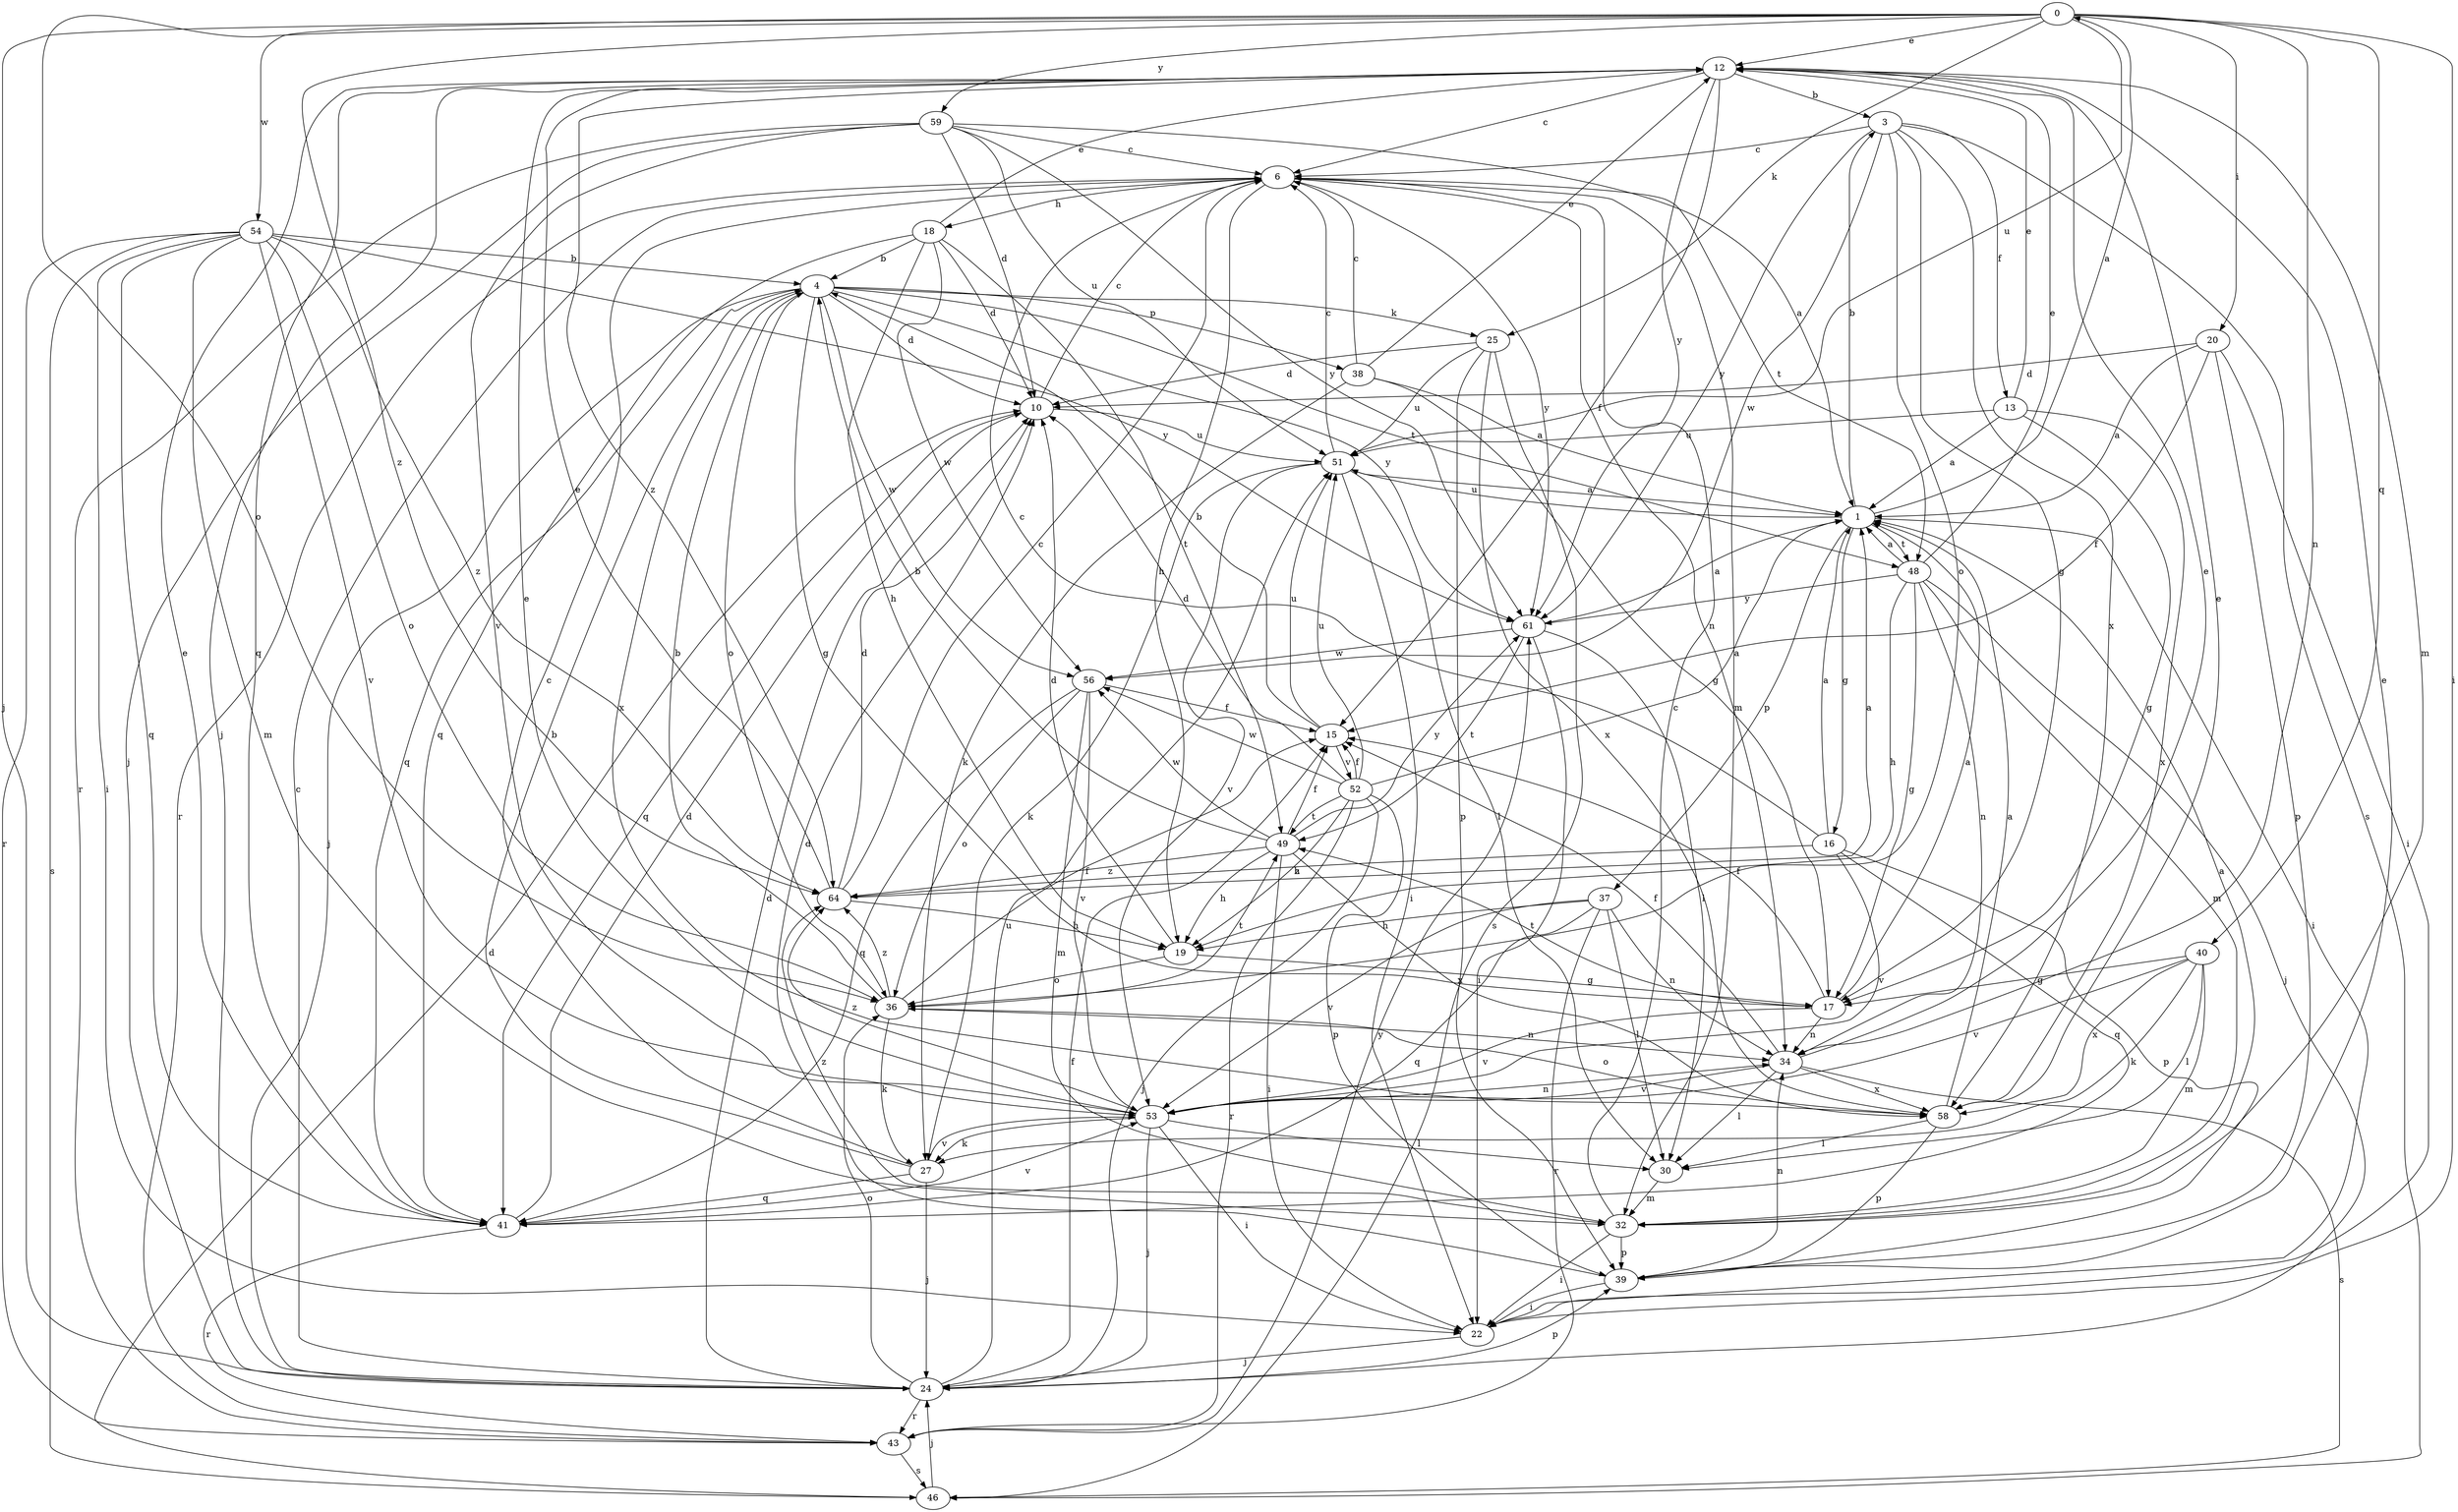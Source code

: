 strict digraph  {
0;
1;
3;
4;
6;
10;
12;
13;
15;
16;
17;
18;
19;
20;
22;
24;
25;
27;
30;
32;
34;
36;
37;
38;
39;
40;
41;
43;
46;
48;
49;
51;
52;
53;
54;
56;
58;
59;
61;
64;
0 -> 12  [label=e];
0 -> 20  [label=i];
0 -> 22  [label=i];
0 -> 24  [label=j];
0 -> 25  [label=k];
0 -> 34  [label=n];
0 -> 36  [label=o];
0 -> 40  [label=q];
0 -> 51  [label=u];
0 -> 54  [label=w];
0 -> 59  [label=y];
0 -> 64  [label=z];
1 -> 0  [label=a];
1 -> 3  [label=b];
1 -> 16  [label=g];
1 -> 22  [label=i];
1 -> 37  [label=p];
1 -> 48  [label=t];
1 -> 51  [label=u];
3 -> 6  [label=c];
3 -> 13  [label=f];
3 -> 17  [label=g];
3 -> 36  [label=o];
3 -> 46  [label=s];
3 -> 56  [label=w];
3 -> 58  [label=x];
3 -> 61  [label=y];
4 -> 10  [label=d];
4 -> 17  [label=g];
4 -> 24  [label=j];
4 -> 25  [label=k];
4 -> 36  [label=o];
4 -> 38  [label=p];
4 -> 41  [label=q];
4 -> 48  [label=t];
4 -> 56  [label=w];
4 -> 58  [label=x];
4 -> 61  [label=y];
6 -> 18  [label=h];
6 -> 19  [label=h];
6 -> 32  [label=m];
6 -> 34  [label=n];
6 -> 43  [label=r];
6 -> 48  [label=t];
6 -> 61  [label=y];
10 -> 6  [label=c];
10 -> 41  [label=q];
10 -> 51  [label=u];
12 -> 3  [label=b];
12 -> 6  [label=c];
12 -> 15  [label=f];
12 -> 24  [label=j];
12 -> 32  [label=m];
12 -> 41  [label=q];
12 -> 61  [label=y];
12 -> 64  [label=z];
13 -> 1  [label=a];
13 -> 12  [label=e];
13 -> 17  [label=g];
13 -> 51  [label=u];
13 -> 58  [label=x];
15 -> 4  [label=b];
15 -> 51  [label=u];
15 -> 52  [label=v];
16 -> 1  [label=a];
16 -> 6  [label=c];
16 -> 39  [label=p];
16 -> 41  [label=q];
16 -> 53  [label=v];
16 -> 64  [label=z];
17 -> 1  [label=a];
17 -> 15  [label=f];
17 -> 34  [label=n];
17 -> 49  [label=t];
17 -> 53  [label=v];
18 -> 4  [label=b];
18 -> 10  [label=d];
18 -> 12  [label=e];
18 -> 19  [label=h];
18 -> 41  [label=q];
18 -> 49  [label=t];
18 -> 56  [label=w];
19 -> 10  [label=d];
19 -> 17  [label=g];
19 -> 36  [label=o];
20 -> 1  [label=a];
20 -> 10  [label=d];
20 -> 15  [label=f];
20 -> 22  [label=i];
20 -> 39  [label=p];
22 -> 24  [label=j];
24 -> 6  [label=c];
24 -> 10  [label=d];
24 -> 15  [label=f];
24 -> 36  [label=o];
24 -> 39  [label=p];
24 -> 43  [label=r];
24 -> 51  [label=u];
25 -> 10  [label=d];
25 -> 39  [label=p];
25 -> 46  [label=s];
25 -> 51  [label=u];
25 -> 58  [label=x];
27 -> 4  [label=b];
27 -> 6  [label=c];
27 -> 24  [label=j];
27 -> 41  [label=q];
27 -> 53  [label=v];
30 -> 32  [label=m];
32 -> 1  [label=a];
32 -> 6  [label=c];
32 -> 22  [label=i];
32 -> 39  [label=p];
32 -> 64  [label=z];
34 -> 12  [label=e];
34 -> 15  [label=f];
34 -> 30  [label=l];
34 -> 46  [label=s];
34 -> 53  [label=v];
34 -> 58  [label=x];
36 -> 4  [label=b];
36 -> 15  [label=f];
36 -> 27  [label=k];
36 -> 34  [label=n];
36 -> 49  [label=t];
36 -> 64  [label=z];
37 -> 19  [label=h];
37 -> 30  [label=l];
37 -> 34  [label=n];
37 -> 41  [label=q];
37 -> 43  [label=r];
37 -> 53  [label=v];
38 -> 1  [label=a];
38 -> 6  [label=c];
38 -> 12  [label=e];
38 -> 17  [label=g];
38 -> 27  [label=k];
39 -> 10  [label=d];
39 -> 12  [label=e];
39 -> 22  [label=i];
39 -> 34  [label=n];
40 -> 17  [label=g];
40 -> 27  [label=k];
40 -> 30  [label=l];
40 -> 32  [label=m];
40 -> 53  [label=v];
40 -> 58  [label=x];
41 -> 10  [label=d];
41 -> 12  [label=e];
41 -> 43  [label=r];
41 -> 53  [label=v];
43 -> 46  [label=s];
43 -> 61  [label=y];
46 -> 10  [label=d];
46 -> 24  [label=j];
48 -> 1  [label=a];
48 -> 12  [label=e];
48 -> 17  [label=g];
48 -> 19  [label=h];
48 -> 24  [label=j];
48 -> 32  [label=m];
48 -> 34  [label=n];
48 -> 61  [label=y];
49 -> 4  [label=b];
49 -> 15  [label=f];
49 -> 19  [label=h];
49 -> 22  [label=i];
49 -> 56  [label=w];
49 -> 58  [label=x];
49 -> 61  [label=y];
49 -> 64  [label=z];
51 -> 1  [label=a];
51 -> 6  [label=c];
51 -> 22  [label=i];
51 -> 27  [label=k];
51 -> 30  [label=l];
51 -> 53  [label=v];
52 -> 1  [label=a];
52 -> 10  [label=d];
52 -> 15  [label=f];
52 -> 19  [label=h];
52 -> 24  [label=j];
52 -> 39  [label=p];
52 -> 43  [label=r];
52 -> 49  [label=t];
52 -> 51  [label=u];
52 -> 56  [label=w];
53 -> 12  [label=e];
53 -> 22  [label=i];
53 -> 24  [label=j];
53 -> 27  [label=k];
53 -> 30  [label=l];
53 -> 34  [label=n];
53 -> 64  [label=z];
54 -> 4  [label=b];
54 -> 22  [label=i];
54 -> 32  [label=m];
54 -> 36  [label=o];
54 -> 41  [label=q];
54 -> 43  [label=r];
54 -> 46  [label=s];
54 -> 53  [label=v];
54 -> 61  [label=y];
54 -> 64  [label=z];
56 -> 15  [label=f];
56 -> 32  [label=m];
56 -> 36  [label=o];
56 -> 41  [label=q];
56 -> 53  [label=v];
58 -> 1  [label=a];
58 -> 12  [label=e];
58 -> 30  [label=l];
58 -> 36  [label=o];
58 -> 39  [label=p];
59 -> 1  [label=a];
59 -> 6  [label=c];
59 -> 10  [label=d];
59 -> 24  [label=j];
59 -> 43  [label=r];
59 -> 51  [label=u];
59 -> 53  [label=v];
59 -> 61  [label=y];
61 -> 1  [label=a];
61 -> 22  [label=i];
61 -> 30  [label=l];
61 -> 49  [label=t];
61 -> 56  [label=w];
64 -> 1  [label=a];
64 -> 6  [label=c];
64 -> 10  [label=d];
64 -> 12  [label=e];
64 -> 19  [label=h];
}
